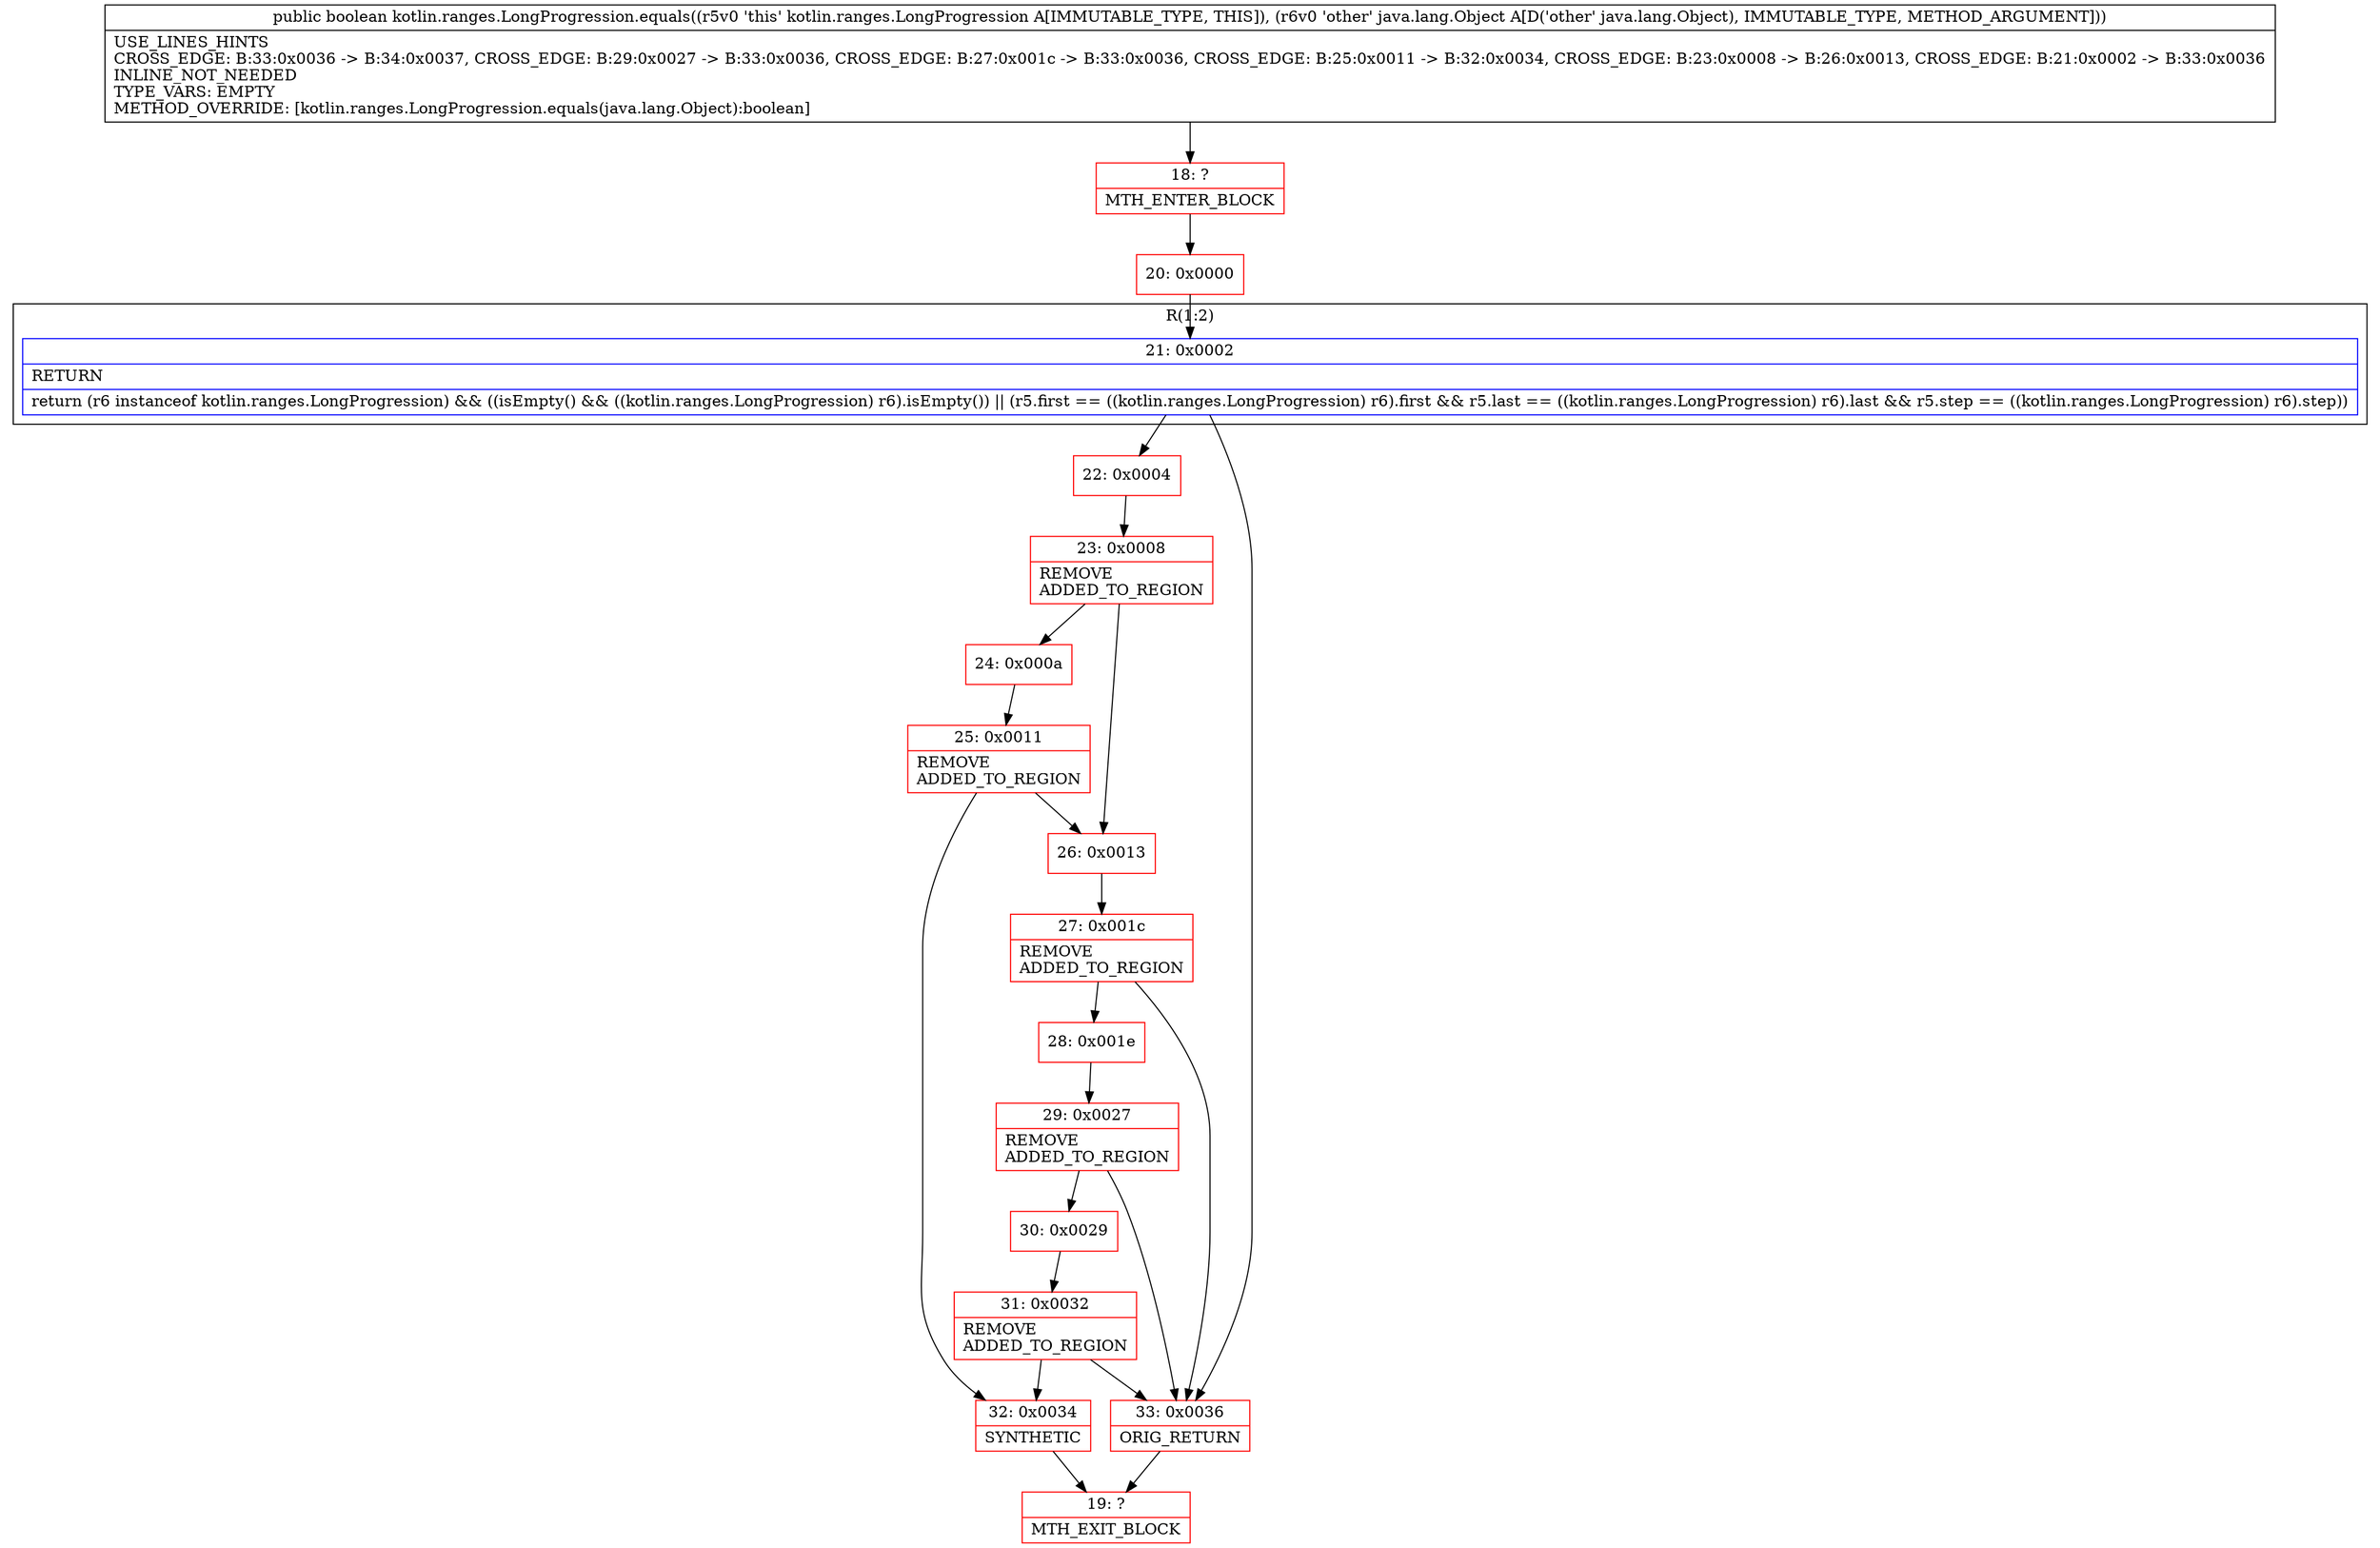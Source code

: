 digraph "CFG forkotlin.ranges.LongProgression.equals(Ljava\/lang\/Object;)Z" {
subgraph cluster_Region_1720289683 {
label = "R(1:2)";
node [shape=record,color=blue];
Node_21 [shape=record,label="{21\:\ 0x0002|RETURN\l|return (r6 instanceof kotlin.ranges.LongProgression) && ((isEmpty() && ((kotlin.ranges.LongProgression) r6).isEmpty()) \|\| (r5.first == ((kotlin.ranges.LongProgression) r6).first && r5.last == ((kotlin.ranges.LongProgression) r6).last && r5.step == ((kotlin.ranges.LongProgression) r6).step))\l}"];
}
Node_18 [shape=record,color=red,label="{18\:\ ?|MTH_ENTER_BLOCK\l}"];
Node_20 [shape=record,color=red,label="{20\:\ 0x0000}"];
Node_22 [shape=record,color=red,label="{22\:\ 0x0004}"];
Node_23 [shape=record,color=red,label="{23\:\ 0x0008|REMOVE\lADDED_TO_REGION\l}"];
Node_24 [shape=record,color=red,label="{24\:\ 0x000a}"];
Node_25 [shape=record,color=red,label="{25\:\ 0x0011|REMOVE\lADDED_TO_REGION\l}"];
Node_32 [shape=record,color=red,label="{32\:\ 0x0034|SYNTHETIC\l}"];
Node_19 [shape=record,color=red,label="{19\:\ ?|MTH_EXIT_BLOCK\l}"];
Node_26 [shape=record,color=red,label="{26\:\ 0x0013}"];
Node_27 [shape=record,color=red,label="{27\:\ 0x001c|REMOVE\lADDED_TO_REGION\l}"];
Node_28 [shape=record,color=red,label="{28\:\ 0x001e}"];
Node_29 [shape=record,color=red,label="{29\:\ 0x0027|REMOVE\lADDED_TO_REGION\l}"];
Node_30 [shape=record,color=red,label="{30\:\ 0x0029}"];
Node_31 [shape=record,color=red,label="{31\:\ 0x0032|REMOVE\lADDED_TO_REGION\l}"];
Node_33 [shape=record,color=red,label="{33\:\ 0x0036|ORIG_RETURN\l}"];
MethodNode[shape=record,label="{public boolean kotlin.ranges.LongProgression.equals((r5v0 'this' kotlin.ranges.LongProgression A[IMMUTABLE_TYPE, THIS]), (r6v0 'other' java.lang.Object A[D('other' java.lang.Object), IMMUTABLE_TYPE, METHOD_ARGUMENT]))  | USE_LINES_HINTS\lCROSS_EDGE: B:33:0x0036 \-\> B:34:0x0037, CROSS_EDGE: B:29:0x0027 \-\> B:33:0x0036, CROSS_EDGE: B:27:0x001c \-\> B:33:0x0036, CROSS_EDGE: B:25:0x0011 \-\> B:32:0x0034, CROSS_EDGE: B:23:0x0008 \-\> B:26:0x0013, CROSS_EDGE: B:21:0x0002 \-\> B:33:0x0036\lINLINE_NOT_NEEDED\lTYPE_VARS: EMPTY\lMETHOD_OVERRIDE: [kotlin.ranges.LongProgression.equals(java.lang.Object):boolean]\l}"];
MethodNode -> Node_18;Node_21 -> Node_22;
Node_21 -> Node_33;
Node_18 -> Node_20;
Node_20 -> Node_21;
Node_22 -> Node_23;
Node_23 -> Node_24;
Node_23 -> Node_26;
Node_24 -> Node_25;
Node_25 -> Node_26;
Node_25 -> Node_32;
Node_32 -> Node_19;
Node_26 -> Node_27;
Node_27 -> Node_28;
Node_27 -> Node_33;
Node_28 -> Node_29;
Node_29 -> Node_30;
Node_29 -> Node_33;
Node_30 -> Node_31;
Node_31 -> Node_32;
Node_31 -> Node_33;
Node_33 -> Node_19;
}

